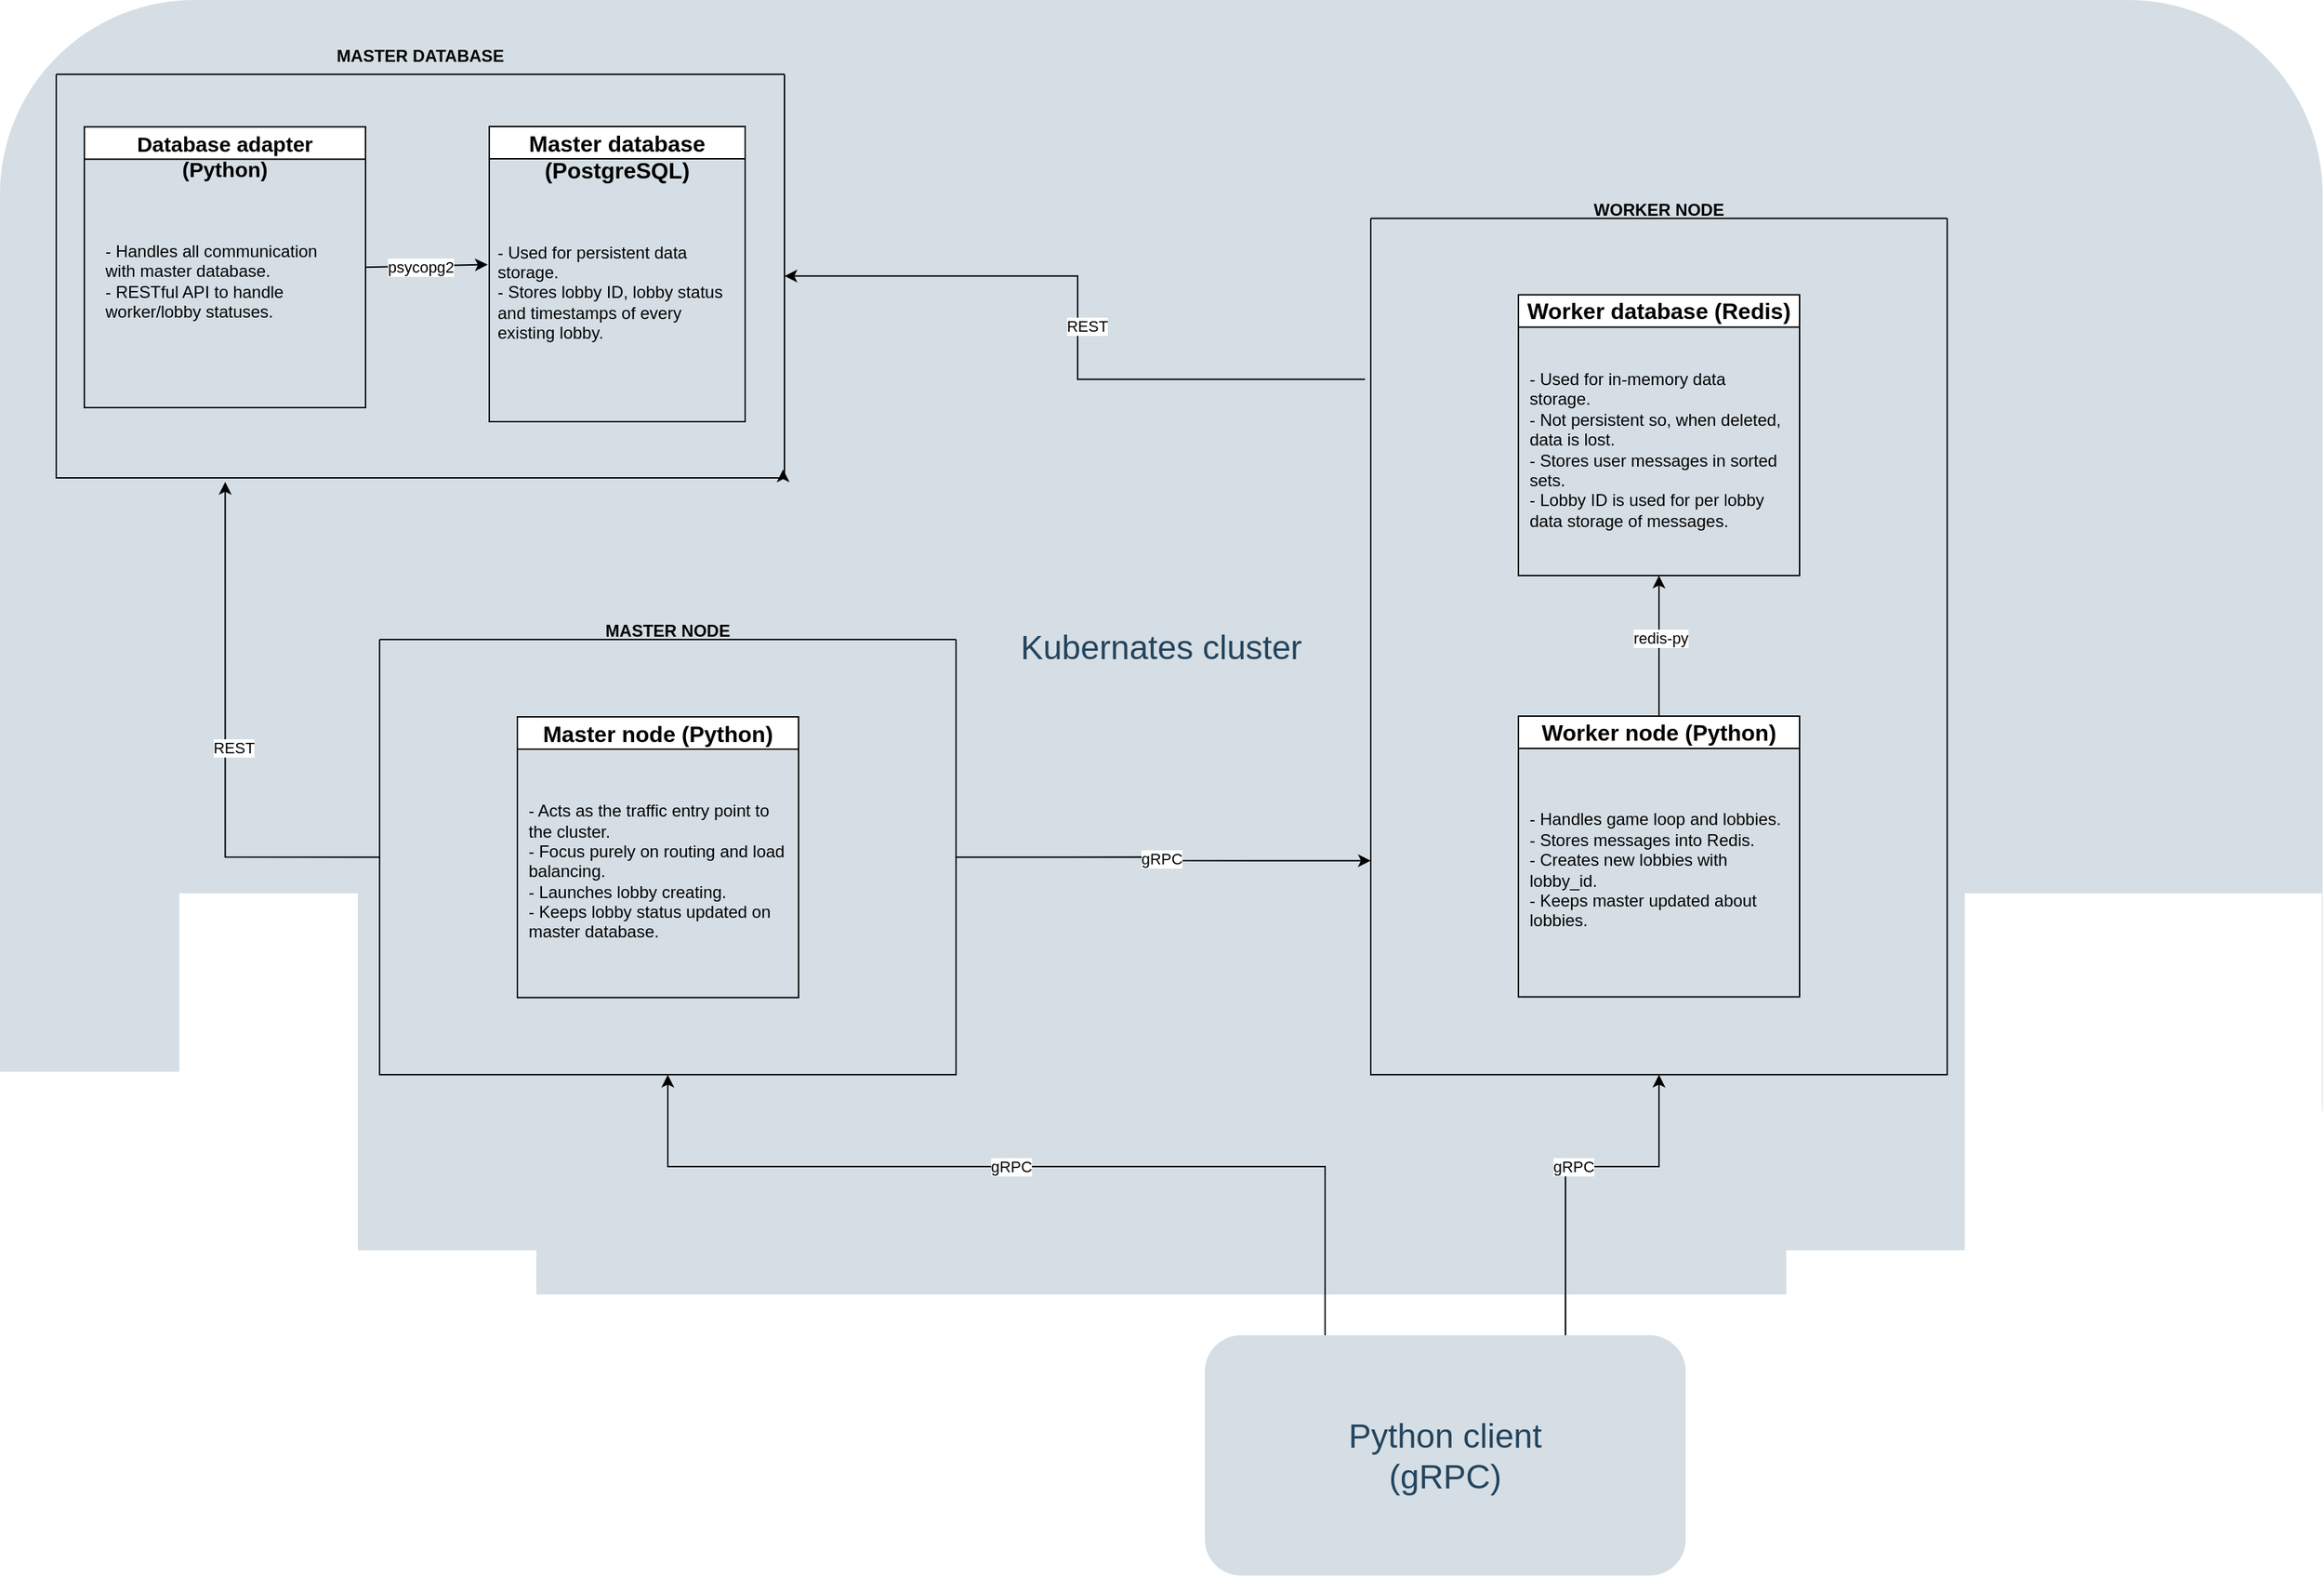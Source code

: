 <mxfile version="24.2.5" type="github">
  <diagram id="6a731a19-8d31-9384-78a2-239565b7b9f0" name="Page-1">
    <mxGraphModel dx="2464" dy="2230" grid="1" gridSize="10" guides="1" tooltips="1" connect="1" arrows="1" fold="1" page="1" pageScale="1" pageWidth="827" pageHeight="1169" background="none" math="0" shadow="0">
      <root>
        <mxCell id="0" />
        <mxCell id="1" parent="0" />
        <mxCell id="nHsERuX6E_DnSSbxe-_6-2100" value="" style="group;movable=1;resizable=1;rotatable=1;deletable=1;editable=1;locked=0;connectable=1;" parent="1" vertex="1" connectable="0">
          <mxGeometry x="-200" y="-270" width="1652" height="920" as="geometry" />
        </mxCell>
        <mxCell id="2093" value="Kubernates cluster" style="rounded=1;whiteSpace=wrap;html=1;strokeColor=none;fillColor=#BAC8D3;fontSize=24;fontColor=#23445D;align=center;opacity=60;movable=0;resizable=0;rotatable=0;deletable=0;editable=0;locked=1;connectable=0;" parent="nHsERuX6E_DnSSbxe-_6-2100" vertex="1">
          <mxGeometry width="1652" height="921" as="geometry" />
        </mxCell>
        <mxCell id="nHsERuX6E_DnSSbxe-_6-2104" value="" style="group" parent="nHsERuX6E_DnSSbxe-_6-2100" vertex="1" connectable="0">
          <mxGeometry x="1080" y="509.446" width="200" height="199.783" as="geometry" />
        </mxCell>
        <mxCell id="nHsERuX6E_DnSSbxe-_6-2105" value="- Handles game loop and lobbies.&lt;br&gt;- Stores messages into Redis.&lt;br&gt;- Creates new lobbies with lobby_id.&lt;br&gt;- Keeps master updated about lobbies." style="text;strokeColor=none;fillColor=none;align=left;verticalAlign=middle;spacingLeft=4;spacingRight=4;overflow=hidden;points=[[0,0.5],[1,0.5]];portConstraint=eastwest;rotatable=0;whiteSpace=wrap;html=1;" parent="nHsERuX6E_DnSSbxe-_6-2104" vertex="1">
          <mxGeometry x="2" y="19.978" width="196" height="179.805" as="geometry" />
        </mxCell>
        <mxCell id="nHsERuX6E_DnSSbxe-_6-2106" value="&lt;font style=&quot;font-size: 16px;&quot;&gt;Worker node (Python)&lt;/font&gt;&lt;span style=&quot;color: rgba(0, 0, 0, 0); font-family: monospace; font-size: 0px; font-weight: 400; text-align: start; text-wrap: nowrap;&quot;&gt;%3CmxGraphModel%3E%3Croot%3E%3CmxCell%20id%3D%220%22%2F%3E%3CmxCell%20id%3D%221%22%20parent%3D%220%22%2F%3E%3CmxCell%20id%3D%222%22%20value%3D%22Kubernates%20cluster%22%20style%3D%22rounded%3D1%3BwhiteSpace%3Dwrap%3Bhtml%3D1%3BstrokeColor%3Dnone%3BfillColor%3D%23BAC8D3%3BfontSize%3D24%3BfontColor%3D%2323445D%3Balign%3Dcenter%3Bopacity%3D60%3B%22%20vertex%3D%221%22%20parent%3D%221%22%3E%3CmxGeometry%20x%3D%22-40%22%20width%3D%221692%22%20height%3D%22631%22%20as%3D%22geometry%22%2F%3E%3C%2FmxCell%3E%3C%2Froot%3E%3C%2FmxGraphModel%3E&lt;/span&gt;" style="swimlane;whiteSpace=wrap;html=1;" parent="nHsERuX6E_DnSSbxe-_6-2104" vertex="1">
          <mxGeometry width="200" height="199.783" as="geometry">
            <mxRectangle x="214" y="120" width="190" height="30" as="alternateBounds" />
          </mxGeometry>
        </mxCell>
        <mxCell id="nHsERuX6E_DnSSbxe-_6-2108" value="" style="group" parent="nHsERuX6E_DnSSbxe-_6-2100" vertex="1" connectable="0">
          <mxGeometry x="1080" y="209.772" width="200" height="199.783" as="geometry" />
        </mxCell>
        <mxCell id="nHsERuX6E_DnSSbxe-_6-2109" value="- Used for in-memory data storage.&lt;div&gt;- Not persistent so, when deleted, data is lost.&lt;/div&gt;&lt;div&gt;- Stores user messages in sorted sets.&amp;nbsp;&lt;br&gt;- Lobby ID is used for per lobby data storage of messages.&lt;/div&gt;" style="text;strokeColor=none;fillColor=none;align=left;verticalAlign=middle;spacingLeft=4;spacingRight=4;overflow=hidden;points=[[0,0.5],[1,0.5]];portConstraint=eastwest;rotatable=0;whiteSpace=wrap;html=1;" parent="nHsERuX6E_DnSSbxe-_6-2108" vertex="1">
          <mxGeometry x="2" y="19.978" width="196" height="179.805" as="geometry" />
        </mxCell>
        <mxCell id="nHsERuX6E_DnSSbxe-_6-2110" value="&lt;span style=&quot;font-size: 16px;&quot;&gt;Worker database (Redis)&lt;/span&gt;" style="swimlane;whiteSpace=wrap;html=1;" parent="nHsERuX6E_DnSSbxe-_6-2108" vertex="1">
          <mxGeometry width="200" height="199.783" as="geometry">
            <mxRectangle x="214" y="120" width="190" height="30" as="alternateBounds" />
          </mxGeometry>
        </mxCell>
        <mxCell id="nHsERuX6E_DnSSbxe-_6-2111" value="MASTER NODE&#xa;" style="swimlane;startSize=0;" parent="nHsERuX6E_DnSSbxe-_6-2100" vertex="1">
          <mxGeometry x="270" y="455.01" width="410" height="309.66" as="geometry" />
        </mxCell>
        <mxCell id="nHsERuX6E_DnSSbxe-_6-2112" value="WORKER NODE&#xa;" style="swimlane;startSize=0;" parent="nHsERuX6E_DnSSbxe-_6-2100" vertex="1">
          <mxGeometry x="975" y="155.331" width="410" height="609.338" as="geometry" />
        </mxCell>
        <mxCell id="nHsERuX6E_DnSSbxe-_6-2103" value="" style="group" parent="nHsERuX6E_DnSSbxe-_6-2100" vertex="1" connectable="0">
          <mxGeometry x="368" y="510.002" width="200" height="199.783" as="geometry" />
        </mxCell>
        <mxCell id="nHsERuX6E_DnSSbxe-_6-2102" value="- Acts as the traffic entry point to the cluster.&lt;div&gt;- Focus purely on routing and load balancing.&lt;br&gt;- Launches lobby creating.&lt;br&gt;&lt;span style=&quot;background-color: initial;&quot;&gt;- Keeps lobby status updated on master database.&lt;/span&gt;&lt;br&gt;&lt;/div&gt;" style="text;strokeColor=none;fillColor=none;align=left;verticalAlign=middle;spacingLeft=4;spacingRight=4;overflow=hidden;points=[[0,0.5],[1,0.5]];portConstraint=eastwest;rotatable=0;whiteSpace=wrap;html=1;" parent="nHsERuX6E_DnSSbxe-_6-2103" vertex="1">
          <mxGeometry x="2" y="19.978" width="196" height="179.805" as="geometry" />
        </mxCell>
        <mxCell id="nHsERuX6E_DnSSbxe-_6-2095" value="&lt;font style=&quot;font-size: 16px;&quot;&gt;Master node (Python)&lt;/font&gt;&lt;span style=&quot;color: rgba(0, 0, 0, 0); font-family: monospace; font-size: 0px; font-weight: 400; text-align: start; text-wrap: nowrap;&quot;&gt;%3CmxGraphModel%3E%3Croot%3E%3CmxCell%20id%3D%220%22%2F%3E%3CmxCell%20id%3D%221%22%20parent%3D%220%22%2F%3E%3CmxCell%20id%3D%222%22%20value%3D%22Kubernates%20cluster%22%20style%3D%22rounded%3D1%3BwhiteSpace%3Dwrap%3Bhtml%3D1%3BstrokeColor%3Dnone%3BfillColor%3D%23BAC8D3%3BfontSize%3D24%3BfontColor%3D%2323445D%3Balign%3Dcenter%3Bopacity%3D60%3B%22%20vertex%3D%221%22%20parent%3D%221%22%3E%3CmxGeometry%20x%3D%22-40%22%20width%3D%221692%22%20height%3D%22631%22%20as%3D%22geometry%22%2F%3E%3C%2FmxCell%3E%3C%2Froot%3E%3C%2FmxGraphModel%3E&lt;/span&gt;" style="swimlane;whiteSpace=wrap;html=1;" parent="nHsERuX6E_DnSSbxe-_6-2103" vertex="1">
          <mxGeometry width="200" height="199.783" as="geometry">
            <mxRectangle x="214" y="120" width="190" height="30" as="alternateBounds" />
          </mxGeometry>
        </mxCell>
        <mxCell id="nHsERuX6E_DnSSbxe-_6-2168" style="edgeStyle=orthogonalEdgeStyle;rounded=0;orthogonalLoop=1;jettySize=auto;html=1;exitX=1;exitY=0.5;exitDx=0;exitDy=0;entryX=0;entryY=0.75;entryDx=0;entryDy=0;" parent="nHsERuX6E_DnSSbxe-_6-2100" source="nHsERuX6E_DnSSbxe-_6-2111" target="nHsERuX6E_DnSSbxe-_6-2112" edge="1">
          <mxGeometry relative="1" as="geometry" />
        </mxCell>
        <mxCell id="nHsERuX6E_DnSSbxe-_6-2169" value="gRPC" style="edgeLabel;html=1;align=center;verticalAlign=middle;resizable=0;points=[];" parent="nHsERuX6E_DnSSbxe-_6-2168" vertex="1" connectable="0">
          <mxGeometry x="-0.002" y="-4" relative="1" as="geometry">
            <mxPoint x="2" as="offset" />
          </mxGeometry>
        </mxCell>
        <mxCell id="nHsERuX6E_DnSSbxe-_6-2175" value="" style="endArrow=classic;html=1;rounded=0;exitX=0.5;exitY=0;exitDx=0;exitDy=0;entryX=0.5;entryY=1;entryDx=0;entryDy=0;" parent="nHsERuX6E_DnSSbxe-_6-2100" source="nHsERuX6E_DnSSbxe-_6-2106" target="nHsERuX6E_DnSSbxe-_6-2110" edge="1">
          <mxGeometry width="50" height="50" relative="1" as="geometry">
            <mxPoint x="658" y="720" as="sourcePoint" />
            <mxPoint x="708" y="670" as="targetPoint" />
          </mxGeometry>
        </mxCell>
        <mxCell id="nHsERuX6E_DnSSbxe-_6-2176" value="redis-py" style="edgeLabel;html=1;align=center;verticalAlign=middle;resizable=0;points=[];" parent="nHsERuX6E_DnSSbxe-_6-2175" vertex="1" connectable="0">
          <mxGeometry x="0.123" y="-1" relative="1" as="geometry">
            <mxPoint as="offset" />
          </mxGeometry>
        </mxCell>
        <mxCell id="nHsERuX6E_DnSSbxe-_6-2170" value="" style="group" parent="nHsERuX6E_DnSSbxe-_6-2100" vertex="1" connectable="0">
          <mxGeometry x="60" y="100.002" width="200" height="199.783" as="geometry" />
        </mxCell>
        <mxCell id="nHsERuX6E_DnSSbxe-_6-2172" value="&lt;div&gt;&lt;font style=&quot;font-size: 15px;&quot;&gt;&lt;br&gt;&lt;/font&gt;&lt;/div&gt;&lt;font style=&quot;font-size: 15px;&quot;&gt;Database adapter&lt;br&gt;(Python)&lt;/font&gt;" style="swimlane;whiteSpace=wrap;html=1;" parent="nHsERuX6E_DnSSbxe-_6-2170" vertex="1">
          <mxGeometry y="-9.77" width="200" height="199.783" as="geometry">
            <mxRectangle y="-9.77" width="190" height="49.77" as="alternateBounds" />
          </mxGeometry>
        </mxCell>
        <mxCell id="PMS9UKa3VKKSs420xkC8-2093" value="&lt;div&gt;&lt;span style=&quot;font-size: 16px;&quot;&gt;&lt;br&gt;&lt;/span&gt;&lt;/div&gt;&lt;span style=&quot;font-size: 16px;&quot;&gt;Master database (PostgreSQL)&lt;/span&gt;" style="swimlane;whiteSpace=wrap;html=1;" vertex="1" parent="nHsERuX6E_DnSSbxe-_6-2100">
          <mxGeometry x="348" y="90" width="182" height="210" as="geometry">
            <mxRectangle y="-9.77" width="190" height="49.77" as="alternateBounds" />
          </mxGeometry>
        </mxCell>
        <mxCell id="PMS9UKa3VKKSs420xkC8-2100" value="MASTER DATABASE&#xa;&#xa;" style="swimlane;startSize=0;" vertex="1" parent="PMS9UKa3VKKSs420xkC8-2093">
          <mxGeometry x="-308" y="-37.17" width="518" height="287.17" as="geometry" />
        </mxCell>
        <mxCell id="PMS9UKa3VKKSs420xkC8-2101" style="edgeStyle=orthogonalEdgeStyle;rounded=0;orthogonalLoop=1;jettySize=auto;html=1;exitX=1;exitY=1;exitDx=0;exitDy=0;entryX=0.998;entryY=0.979;entryDx=0;entryDy=0;entryPerimeter=0;" edge="1" parent="PMS9UKa3VKKSs420xkC8-2093" source="PMS9UKa3VKKSs420xkC8-2100" target="PMS9UKa3VKKSs420xkC8-2100">
          <mxGeometry relative="1" as="geometry" />
        </mxCell>
        <mxCell id="PMS9UKa3VKKSs420xkC8-2096" value="- Used for persistent data storage.&lt;div&gt;- Stores lobby ID, lobby status and timestamps of every existing lobby.&lt;/div&gt;" style="text;strokeColor=none;fillColor=none;align=left;verticalAlign=middle;spacingLeft=4;spacingRight=4;overflow=hidden;points=[[0,0.5],[1,0.5]];portConstraint=eastwest;rotatable=0;whiteSpace=wrap;html=1;" vertex="1" parent="nHsERuX6E_DnSSbxe-_6-2100">
          <mxGeometry x="348" y="125.33" width="182" height="164.67" as="geometry" />
        </mxCell>
        <mxCell id="nHsERuX6E_DnSSbxe-_6-2173" value="" style="endArrow=classic;html=1;rounded=0;exitX=1;exitY=0.5;exitDx=0;exitDy=0;entryX=-0.006;entryY=0.382;entryDx=0;entryDy=0;entryPerimeter=0;" parent="nHsERuX6E_DnSSbxe-_6-2100" source="nHsERuX6E_DnSSbxe-_6-2172" target="PMS9UKa3VKKSs420xkC8-2096" edge="1">
          <mxGeometry width="50" height="50" relative="1" as="geometry">
            <mxPoint x="-112" y="310" as="sourcePoint" />
            <mxPoint x="228" y="310" as="targetPoint" />
            <Array as="points" />
          </mxGeometry>
        </mxCell>
        <mxCell id="nHsERuX6E_DnSSbxe-_6-2177" value="psycopg2" style="edgeLabel;html=1;align=center;verticalAlign=middle;resizable=0;points=[];" parent="nHsERuX6E_DnSSbxe-_6-2173" vertex="1" connectable="0">
          <mxGeometry x="0.325" y="-1" relative="1" as="geometry">
            <mxPoint x="-19" as="offset" />
          </mxGeometry>
        </mxCell>
        <mxCell id="PMS9UKa3VKKSs420xkC8-2097" style="edgeStyle=orthogonalEdgeStyle;rounded=0;orthogonalLoop=1;jettySize=auto;html=1;exitX=0;exitY=0.5;exitDx=0;exitDy=0;entryX=0.232;entryY=1.01;entryDx=0;entryDy=0;entryPerimeter=0;" edge="1" parent="nHsERuX6E_DnSSbxe-_6-2100" source="nHsERuX6E_DnSSbxe-_6-2111" target="PMS9UKa3VKKSs420xkC8-2100">
          <mxGeometry relative="1" as="geometry">
            <mxPoint x="788" y="425" as="sourcePoint" />
            <mxPoint x="160" y="410" as="targetPoint" />
          </mxGeometry>
        </mxCell>
        <mxCell id="PMS9UKa3VKKSs420xkC8-2098" value="REST" style="edgeLabel;html=1;align=center;verticalAlign=middle;resizable=0;points=[];" vertex="1" connectable="0" parent="PMS9UKa3VKKSs420xkC8-2097">
          <mxGeometry x="-0.002" y="-4" relative="1" as="geometry">
            <mxPoint x="2" as="offset" />
          </mxGeometry>
        </mxCell>
        <mxCell id="PMS9UKa3VKKSs420xkC8-2099" value="- Handles all communication with master database.&lt;br&gt;- RESTful API to handle worker/lobby statuses." style="text;strokeColor=none;fillColor=none;align=left;verticalAlign=middle;spacingLeft=4;spacingRight=4;overflow=hidden;points=[[0,0.5],[1,0.5]];portConstraint=eastwest;rotatable=0;whiteSpace=wrap;html=1;" vertex="1" parent="nHsERuX6E_DnSSbxe-_6-2100">
          <mxGeometry x="69" y="117.56" width="182" height="164.67" as="geometry" />
        </mxCell>
        <mxCell id="PMS9UKa3VKKSs420xkC8-2102" style="edgeStyle=orthogonalEdgeStyle;rounded=0;orthogonalLoop=1;jettySize=auto;html=1;exitX=-0.01;exitY=0.188;exitDx=0;exitDy=0;entryX=1;entryY=0.5;entryDx=0;entryDy=0;exitPerimeter=0;" edge="1" parent="nHsERuX6E_DnSSbxe-_6-2100" source="nHsERuX6E_DnSSbxe-_6-2112" target="PMS9UKa3VKKSs420xkC8-2100">
          <mxGeometry relative="1" as="geometry">
            <mxPoint x="280" y="620" as="sourcePoint" />
            <mxPoint x="170" y="353" as="targetPoint" />
          </mxGeometry>
        </mxCell>
        <mxCell id="PMS9UKa3VKKSs420xkC8-2103" value="REST" style="edgeLabel;html=1;align=center;verticalAlign=middle;resizable=0;points=[];" vertex="1" connectable="0" parent="PMS9UKa3VKKSs420xkC8-2102">
          <mxGeometry x="-0.002" y="-4" relative="1" as="geometry">
            <mxPoint x="2" as="offset" />
          </mxGeometry>
        </mxCell>
        <mxCell id="nHsERuX6E_DnSSbxe-_6-2094" value="Python client&lt;br&gt;(gRPC)" style="rounded=1;whiteSpace=wrap;html=1;strokeColor=none;fillColor=#BAC8D3;fontSize=24;fontColor=#23445D;align=center;opacity=60;movable=1;resizable=1;rotatable=1;deletable=1;editable=1;locked=0;connectable=1;" parent="1" vertex="1">
          <mxGeometry x="657" y="680" width="342" height="171" as="geometry" />
        </mxCell>
        <mxCell id="nHsERuX6E_DnSSbxe-_6-2142" style="edgeStyle=orthogonalEdgeStyle;rounded=0;orthogonalLoop=1;jettySize=auto;html=1;exitX=0.5;exitY=1;exitDx=0;exitDy=0;" parent="1" source="nHsERuX6E_DnSSbxe-_6-2100" target="nHsERuX6E_DnSSbxe-_6-2100" edge="1">
          <mxGeometry relative="1" as="geometry" />
        </mxCell>
        <mxCell id="nHsERuX6E_DnSSbxe-_6-2143" style="edgeStyle=orthogonalEdgeStyle;rounded=0;orthogonalLoop=1;jettySize=auto;html=1;exitX=0.5;exitY=1;exitDx=0;exitDy=0;" parent="1" source="nHsERuX6E_DnSSbxe-_6-2100" target="nHsERuX6E_DnSSbxe-_6-2100" edge="1">
          <mxGeometry relative="1" as="geometry" />
        </mxCell>
        <mxCell id="nHsERuX6E_DnSSbxe-_6-2164" style="edgeStyle=orthogonalEdgeStyle;rounded=0;orthogonalLoop=1;jettySize=auto;html=1;exitX=0.75;exitY=0;exitDx=0;exitDy=0;entryX=0.5;entryY=1;entryDx=0;entryDy=0;" parent="1" source="nHsERuX6E_DnSSbxe-_6-2094" target="nHsERuX6E_DnSSbxe-_6-2112" edge="1">
          <mxGeometry relative="1" as="geometry">
            <mxPoint x="577" y="364.289" as="sourcePoint" />
            <Array as="points">
              <mxPoint x="906" y="560" />
              <mxPoint x="1182" y="560" />
            </Array>
          </mxGeometry>
        </mxCell>
        <mxCell id="nHsERuX6E_DnSSbxe-_6-2166" value="gRPC" style="edgeLabel;html=1;align=center;verticalAlign=middle;resizable=0;points=[];" parent="nHsERuX6E_DnSSbxe-_6-2164" vertex="1" connectable="0">
          <mxGeometry x="0.053" relative="1" as="geometry">
            <mxPoint as="offset" />
          </mxGeometry>
        </mxCell>
        <mxCell id="z0tiVbKAX3ERPB_ByhYV-2094" style="edgeStyle=orthogonalEdgeStyle;rounded=0;orthogonalLoop=1;jettySize=auto;html=1;exitX=0.25;exitY=0;exitDx=0;exitDy=0;entryX=0.5;entryY=1;entryDx=0;entryDy=0;" parent="1" source="nHsERuX6E_DnSSbxe-_6-2094" target="nHsERuX6E_DnSSbxe-_6-2111" edge="1">
          <mxGeometry relative="1" as="geometry">
            <mxPoint x="916" y="810" as="sourcePoint" />
            <mxPoint x="1192" y="485" as="targetPoint" />
            <Array as="points">
              <mxPoint x="736" y="560" />
              <mxPoint x="477" y="560" />
            </Array>
          </mxGeometry>
        </mxCell>
        <mxCell id="z0tiVbKAX3ERPB_ByhYV-2095" value="gRPC" style="edgeLabel;html=1;align=center;verticalAlign=middle;resizable=0;points=[];" parent="z0tiVbKAX3ERPB_ByhYV-2094" vertex="1" connectable="0">
          <mxGeometry x="0.053" relative="1" as="geometry">
            <mxPoint as="offset" />
          </mxGeometry>
        </mxCell>
      </root>
    </mxGraphModel>
  </diagram>
</mxfile>
